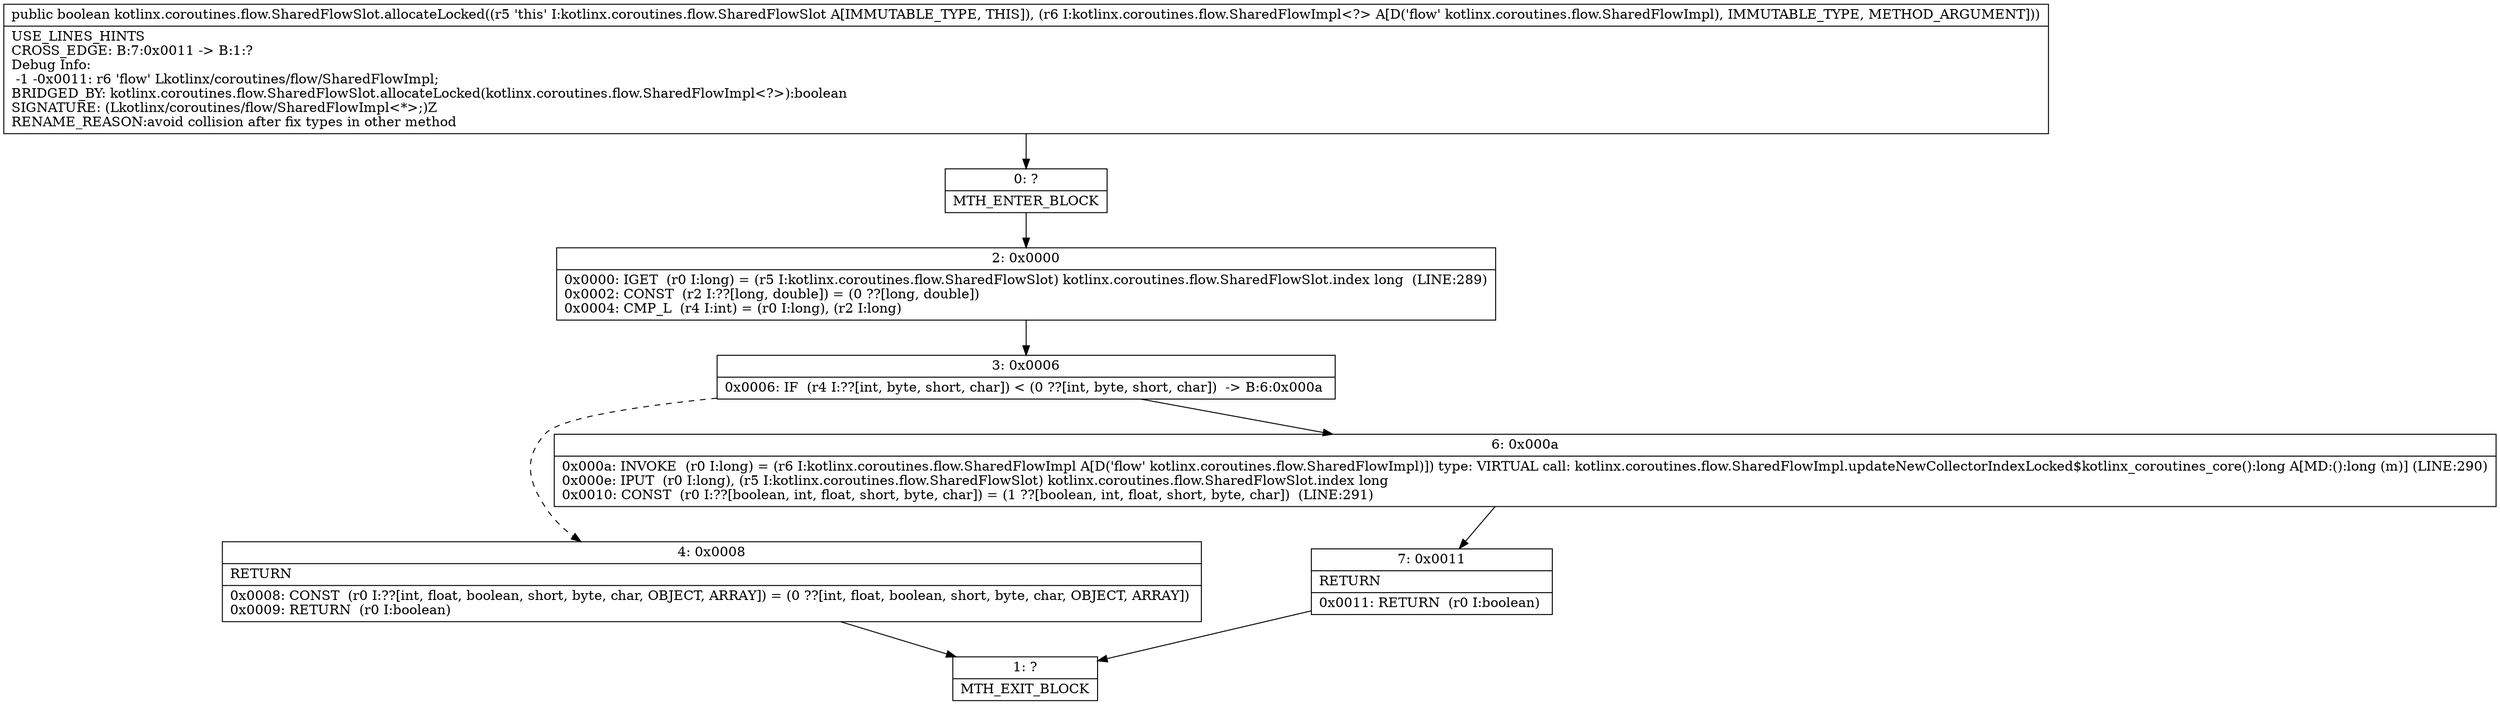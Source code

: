 digraph "CFG forkotlinx.coroutines.flow.SharedFlowSlot.allocateLocked(Lkotlinx\/coroutines\/flow\/SharedFlowImpl;)Z" {
Node_0 [shape=record,label="{0\:\ ?|MTH_ENTER_BLOCK\l}"];
Node_2 [shape=record,label="{2\:\ 0x0000|0x0000: IGET  (r0 I:long) = (r5 I:kotlinx.coroutines.flow.SharedFlowSlot) kotlinx.coroutines.flow.SharedFlowSlot.index long  (LINE:289)\l0x0002: CONST  (r2 I:??[long, double]) = (0 ??[long, double]) \l0x0004: CMP_L  (r4 I:int) = (r0 I:long), (r2 I:long) \l}"];
Node_3 [shape=record,label="{3\:\ 0x0006|0x0006: IF  (r4 I:??[int, byte, short, char]) \< (0 ??[int, byte, short, char])  \-\> B:6:0x000a \l}"];
Node_4 [shape=record,label="{4\:\ 0x0008|RETURN\l|0x0008: CONST  (r0 I:??[int, float, boolean, short, byte, char, OBJECT, ARRAY]) = (0 ??[int, float, boolean, short, byte, char, OBJECT, ARRAY]) \l0x0009: RETURN  (r0 I:boolean) \l}"];
Node_1 [shape=record,label="{1\:\ ?|MTH_EXIT_BLOCK\l}"];
Node_6 [shape=record,label="{6\:\ 0x000a|0x000a: INVOKE  (r0 I:long) = (r6 I:kotlinx.coroutines.flow.SharedFlowImpl A[D('flow' kotlinx.coroutines.flow.SharedFlowImpl)]) type: VIRTUAL call: kotlinx.coroutines.flow.SharedFlowImpl.updateNewCollectorIndexLocked$kotlinx_coroutines_core():long A[MD:():long (m)] (LINE:290)\l0x000e: IPUT  (r0 I:long), (r5 I:kotlinx.coroutines.flow.SharedFlowSlot) kotlinx.coroutines.flow.SharedFlowSlot.index long \l0x0010: CONST  (r0 I:??[boolean, int, float, short, byte, char]) = (1 ??[boolean, int, float, short, byte, char])  (LINE:291)\l}"];
Node_7 [shape=record,label="{7\:\ 0x0011|RETURN\l|0x0011: RETURN  (r0 I:boolean) \l}"];
MethodNode[shape=record,label="{public boolean kotlinx.coroutines.flow.SharedFlowSlot.allocateLocked((r5 'this' I:kotlinx.coroutines.flow.SharedFlowSlot A[IMMUTABLE_TYPE, THIS]), (r6 I:kotlinx.coroutines.flow.SharedFlowImpl\<?\> A[D('flow' kotlinx.coroutines.flow.SharedFlowImpl), IMMUTABLE_TYPE, METHOD_ARGUMENT]))  | USE_LINES_HINTS\lCROSS_EDGE: B:7:0x0011 \-\> B:1:?\lDebug Info:\l  \-1 \-0x0011: r6 'flow' Lkotlinx\/coroutines\/flow\/SharedFlowImpl;\lBRIDGED_BY: kotlinx.coroutines.flow.SharedFlowSlot.allocateLocked(kotlinx.coroutines.flow.SharedFlowImpl\<?\>):boolean\lSIGNATURE: (Lkotlinx\/coroutines\/flow\/SharedFlowImpl\<*\>;)Z\lRENAME_REASON:avoid collision after fix types in other method\l}"];
MethodNode -> Node_0;Node_0 -> Node_2;
Node_2 -> Node_3;
Node_3 -> Node_4[style=dashed];
Node_3 -> Node_6;
Node_4 -> Node_1;
Node_6 -> Node_7;
Node_7 -> Node_1;
}

